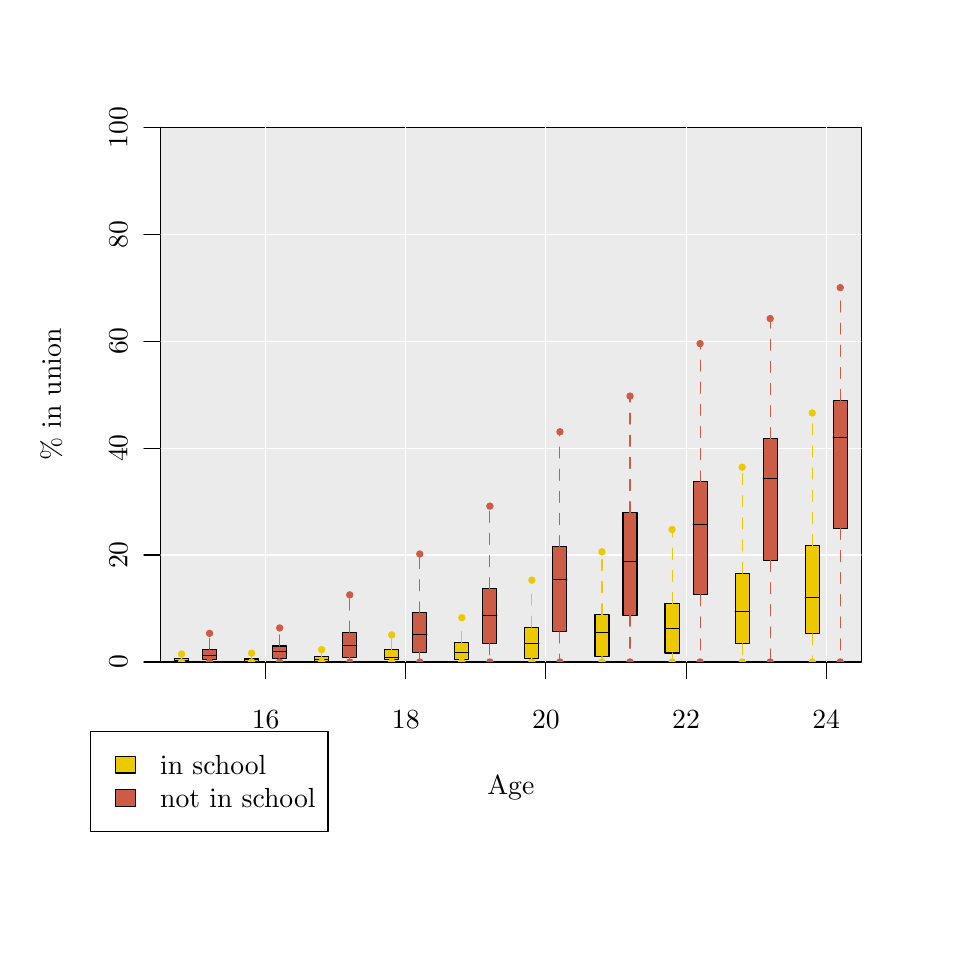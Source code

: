 % Created by tikzDevice version 0.6.1 on 2011-11-15 15:34:02
% !TEX encoding = UTF-8 Unicode
\begin{tikzpicture}[x=1pt,y=1pt]
\definecolor[named]{drawColor}{rgb}{0.00,0.00,0.00}
\definecolor[named]{fillColor}{rgb}{1.00,1.00,1.00}
\fill[color=fillColor,] (0,0) rectangle (325.21,325.21);
\begin{scope}
\path[clip] (  0.00,  0.00) rectangle (325.21,325.21);
\definecolor[named]{drawColor}{rgb}{0.03,0.00,0.33}
\definecolor[named]{drawColor}{rgb}{0.00,0.00,0.00}

\draw[color=drawColor,line cap=round,line join=round,fill opacity=0.00,] ( 85.98, 96.00) -- (288.55, 96.00);

\draw[color=drawColor,line cap=round,line join=round,fill opacity=0.00,] ( 85.98, 96.00) -- ( 85.98, 90.00);

\draw[color=drawColor,line cap=round,line join=round,fill opacity=0.00,] (136.63, 96.00) -- (136.63, 90.00);

\draw[color=drawColor,line cap=round,line join=round,fill opacity=0.00,] (187.27, 96.00) -- (187.27, 90.00);

\draw[color=drawColor,line cap=round,line join=round,fill opacity=0.00,] (237.91, 96.00) -- (237.91, 90.00);

\draw[color=drawColor,line cap=round,line join=round,fill opacity=0.00,] (288.55, 96.00) -- (288.55, 90.00);

\node[color=drawColor,anchor=base,inner sep=0pt, outer sep=0pt, scale=  1.00] at ( 85.98, 72.00) {16%
};

\node[color=drawColor,anchor=base,inner sep=0pt, outer sep=0pt, scale=  1.00] at (136.63, 72.00) {18%
};

\node[color=drawColor,anchor=base,inner sep=0pt, outer sep=0pt, scale=  1.00] at (187.27, 72.00) {20%
};

\node[color=drawColor,anchor=base,inner sep=0pt, outer sep=0pt, scale=  1.00] at (237.91, 72.00) {22%
};

\node[color=drawColor,anchor=base,inner sep=0pt, outer sep=0pt, scale=  1.00] at (288.55, 72.00) {24%
};

\draw[color=drawColor,line cap=round,line join=round,fill opacity=0.00,] ( 48.00, 96.00) -- ( 48.00,289.21);

\draw[color=drawColor,line cap=round,line join=round,fill opacity=0.00,] ( 48.00, 96.00) -- ( 42.00, 96.00);

\draw[color=drawColor,line cap=round,line join=round,fill opacity=0.00,] ( 48.00,134.64) -- ( 42.00,134.64);

\draw[color=drawColor,line cap=round,line join=round,fill opacity=0.00,] ( 48.00,173.29) -- ( 42.00,173.29);

\draw[color=drawColor,line cap=round,line join=round,fill opacity=0.00,] ( 48.00,211.93) -- ( 42.00,211.93);

\draw[color=drawColor,line cap=round,line join=round,fill opacity=0.00,] ( 48.00,250.57) -- ( 42.00,250.57);

\draw[color=drawColor,line cap=round,line join=round,fill opacity=0.00,] ( 48.00,289.21) -- ( 42.00,289.21);

\node[rotate= 90.00,color=drawColor,anchor=base,inner sep=0pt, outer sep=0pt, scale=  1.00] at ( 36.00, 96.00) {0%
};

\node[rotate= 90.00,color=drawColor,anchor=base,inner sep=0pt, outer sep=0pt, scale=  1.00] at ( 36.00,134.64) {20%
};

\node[rotate= 90.00,color=drawColor,anchor=base,inner sep=0pt, outer sep=0pt, scale=  1.00] at ( 36.00,173.29) {40%
};

\node[rotate= 90.00,color=drawColor,anchor=base,inner sep=0pt, outer sep=0pt, scale=  1.00] at ( 36.00,211.93) {60%
};

\node[rotate= 90.00,color=drawColor,anchor=base,inner sep=0pt, outer sep=0pt, scale=  1.00] at ( 36.00,250.57) {80%
};

\node[rotate= 90.00,color=drawColor,anchor=base,inner sep=0pt, outer sep=0pt, scale=  1.00] at ( 36.00,289.21) {100%
};

\draw[color=drawColor,line cap=round,line join=round,fill opacity=0.00,] ( 48.00, 96.00) --
	(301.21, 96.00) --
	(301.21,289.21) --
	( 48.00,289.21) --
	( 48.00, 96.00);
\end{scope}
\begin{scope}
\path[clip] (  0.00,  0.00) rectangle (325.21,325.21);
\definecolor[named]{drawColor}{rgb}{0.03,0.00,0.33}
\definecolor[named]{drawColor}{rgb}{0.00,0.00,0.00}

\node[color=drawColor,anchor=base,inner sep=0pt, outer sep=0pt, scale=  1.00] at (174.61, 48.00) {Age%
};

\node[rotate= 90.00,color=drawColor,anchor=base,inner sep=0pt, outer sep=0pt, scale=  1.00] at ( 12.00,192.61) {\% in union%
};
\end{scope}
\begin{scope}
\path[clip] ( 48.00, 96.00) rectangle (301.21,289.21);
\definecolor[named]{drawColor}{rgb}{0.03,0.00,0.33}
\definecolor[named]{drawColor}{rgb}{0.00,0.00,0.00}
\definecolor[named]{fillColor}{rgb}{0.92,0.92,0.92}

\draw[color=drawColor,line cap=round,line join=round,fill=fillColor,] ( 48.00, 96.00) rectangle (301.21,289.21);
\definecolor[named]{drawColor}{rgb}{1.00,1.00,1.00}

\draw[color=drawColor,line cap=round,line join=round,fill opacity=0.00,] ( 35.34, 96.00) -- ( 35.34,289.21);

\draw[color=drawColor,line cap=round,line join=round,fill opacity=0.00,] ( 85.98, 96.00) -- ( 85.98,289.21);

\draw[color=drawColor,line cap=round,line join=round,fill opacity=0.00,] (136.63, 96.00) -- (136.63,289.21);

\draw[color=drawColor,line cap=round,line join=round,fill opacity=0.00,] (187.27, 96.00) -- (187.27,289.21);

\draw[color=drawColor,line cap=round,line join=round,fill opacity=0.00,] (237.91, 96.00) -- (237.91,289.21);

\draw[color=drawColor,line cap=round,line join=round,fill opacity=0.00,] (288.55, 96.00) -- (288.55,289.21);

\draw[color=drawColor,line cap=round,line join=round,fill opacity=0.00,] ( 48.00,134.64) -- (301.21,134.64);

\draw[color=drawColor,line cap=round,line join=round,fill opacity=0.00,] ( 48.00,173.29) -- (301.21,173.29);

\draw[color=drawColor,line cap=round,line join=round,fill opacity=0.00,] ( 48.00,211.93) -- (301.21,211.93);

\draw[color=drawColor,line cap=round,line join=round,fill opacity=0.00,] ( 48.00,250.57) -- (301.21,250.57);
\definecolor[named]{drawColor}{rgb}{0.00,0.00,0.00}
\definecolor[named]{fillColor}{rgb}{0.93,0.79,0.00}

\draw[color=drawColor,line cap=round,line join=round,fill=fillColor,] ( 53.06, 96.16) rectangle ( 58.13, 97.25);

\draw[color=drawColor,line cap=round,line join=round,fill opacity=0.00,] ( 53.06, 96.69) -- ( 58.13, 96.69);
\definecolor[named]{drawColor}{rgb}{0.93,0.79,0.00}

\draw[color=drawColor,dash pattern=on 4pt off 4pt ,line cap=round,line join=round,fill opacity=0.00,] ( 55.60, 96.16) -- ( 55.60, 96.00);

\draw[color=drawColor,dash pattern=on 4pt off 4pt ,line cap=round,line join=round,fill opacity=0.00,] ( 55.60, 97.25) -- ( 55.60, 98.88);

\draw[color=drawColor,line cap=round,line join=round,fill=fillColor,] ( 55.60, 96.00) circle (  1.13);

\draw[color=drawColor,line cap=round,line join=round,fill=fillColor,] ( 55.60, 98.88) circle (  1.13);
\definecolor[named]{drawColor}{rgb}{0.00,0.00,0.00}
\definecolor[named]{fillColor}{rgb}{0.80,0.36,0.27}

\draw[color=drawColor,line cap=round,line join=round,fill=fillColor,] ( 63.19, 96.84) rectangle ( 68.26,100.64);

\draw[color=drawColor,line cap=round,line join=round,fill opacity=0.00,] ( 63.19, 98.45) -- ( 68.26, 98.45);
\definecolor[named]{drawColor}{rgb}{0.80,0.36,0.27}

\draw[color=drawColor,dash pattern=on 4pt off 4pt ,line cap=round,line join=round,fill opacity=0.00,] ( 65.73, 96.84) -- ( 65.73, 96.00);

\draw[color=drawColor,dash pattern=on 4pt off 4pt ,line cap=round,line join=round,fill opacity=0.00,] ( 65.73,100.64) -- ( 65.73,106.35);

\draw[color=drawColor,line cap=round,line join=round,fill=fillColor,] ( 65.73, 96.00) circle (  1.13);

\draw[color=drawColor,line cap=round,line join=round,fill=fillColor,] ( 65.73,106.35) circle (  1.13);
\definecolor[named]{drawColor}{rgb}{0.00,0.00,0.00}
\definecolor[named]{fillColor}{rgb}{0.93,0.79,0.00}

\draw[color=drawColor,line cap=round,line join=round,fill=fillColor,] ( 78.39, 96.11) rectangle ( 83.45, 97.34);

\draw[color=drawColor,line cap=round,line join=round,fill opacity=0.00,] ( 78.39, 96.74) -- ( 83.45, 96.74);
\definecolor[named]{drawColor}{rgb}{0.93,0.79,0.00}

\draw[color=drawColor,dash pattern=on 4pt off 4pt ,line cap=round,line join=round,fill opacity=0.00,] ( 80.92, 96.11) -- ( 80.92, 96.00);

\draw[color=drawColor,dash pattern=on 4pt off 4pt ,line cap=round,line join=round,fill opacity=0.00,] ( 80.92, 97.34) -- ( 80.92, 99.18);

\draw[color=drawColor,line cap=round,line join=round,fill=fillColor,] ( 80.92, 96.00) circle (  1.13);

\draw[color=drawColor,line cap=round,line join=round,fill=fillColor,] ( 80.92, 99.18) circle (  1.13);
\definecolor[named]{drawColor}{rgb}{0.00,0.00,0.00}
\definecolor[named]{fillColor}{rgb}{0.80,0.36,0.27}

\draw[color=drawColor,line cap=round,line join=round,fill=fillColor,] ( 88.51, 97.41) rectangle ( 93.58,101.77);

\draw[color=drawColor,line cap=round,line join=round,fill opacity=0.00,] ( 88.51, 99.81) -- ( 93.58, 99.81);
\definecolor[named]{drawColor}{rgb}{0.80,0.36,0.27}

\draw[color=drawColor,dash pattern=on 4pt off 4pt ,line cap=round,line join=round,fill opacity=0.00,] ( 91.05, 97.41) -- ( 91.05, 96.00);

\draw[color=drawColor,dash pattern=on 4pt off 4pt ,line cap=round,line join=round,fill opacity=0.00,] ( 91.05,101.77) -- ( 91.05,108.30);

\draw[color=drawColor,line cap=round,line join=round,fill=fillColor,] ( 91.05, 96.00) circle (  1.13);

\draw[color=drawColor,line cap=round,line join=round,fill=fillColor,] ( 91.05,108.30) circle (  1.13);
\definecolor[named]{drawColor}{rgb}{0.00,0.00,0.00}
\definecolor[named]{fillColor}{rgb}{0.93,0.79,0.00}

\draw[color=drawColor,line cap=round,line join=round,fill=fillColor,] (103.71, 96.27) rectangle (108.77, 97.94);

\draw[color=drawColor,line cap=round,line join=round,fill opacity=0.00,] (103.71, 96.81) -- (108.77, 96.81);
\definecolor[named]{drawColor}{rgb}{0.93,0.79,0.00}

\draw[color=drawColor,dash pattern=on 4pt off 4pt ,line cap=round,line join=round,fill opacity=0.00,] (106.24, 96.27) -- (106.24, 96.00);

\draw[color=drawColor,dash pattern=on 4pt off 4pt ,line cap=round,line join=round,fill opacity=0.00,] (106.24, 97.94) -- (106.24,100.46);

\draw[color=drawColor,line cap=round,line join=round,fill=fillColor,] (106.24, 96.00) circle (  1.13);

\draw[color=drawColor,line cap=round,line join=round,fill=fillColor,] (106.24,100.46) circle (  1.13);
\definecolor[named]{drawColor}{rgb}{0.00,0.00,0.00}
\definecolor[named]{fillColor}{rgb}{0.80,0.36,0.27}

\draw[color=drawColor,line cap=round,line join=round,fill=fillColor,] (113.84, 97.73) rectangle (118.90,106.74);

\draw[color=drawColor,line cap=round,line join=round,fill opacity=0.00,] (113.84,101.83) -- (118.90,101.83);
\definecolor[named]{drawColor}{rgb}{0.80,0.36,0.27}

\draw[color=drawColor,dash pattern=on 4pt off 4pt ,line cap=round,line join=round,fill opacity=0.00,] (116.37, 97.73) -- (116.37, 96.00);

\draw[color=drawColor,dash pattern=on 4pt off 4pt ,line cap=round,line join=round,fill opacity=0.00,] (116.37,106.74) -- (116.37,120.25);

\draw[color=drawColor,line cap=round,line join=round,fill=fillColor,] (116.37, 96.00) circle (  1.13);

\draw[color=drawColor,line cap=round,line join=round,fill=fillColor,] (116.37,120.25) circle (  1.13);
\definecolor[named]{drawColor}{rgb}{0.00,0.00,0.00}
\definecolor[named]{fillColor}{rgb}{0.93,0.79,0.00}

\draw[color=drawColor,line cap=round,line join=round,fill=fillColor,] (129.03, 96.81) rectangle (134.09,100.40);

\draw[color=drawColor,line cap=round,line join=round,fill opacity=0.00,] (129.03, 97.56) -- (134.09, 97.56);
\definecolor[named]{drawColor}{rgb}{0.93,0.79,0.00}

\draw[color=drawColor,dash pattern=on 4pt off 4pt ,line cap=round,line join=round,fill opacity=0.00,] (131.56, 96.81) -- (131.56, 96.00);

\draw[color=drawColor,dash pattern=on 4pt off 4pt ,line cap=round,line join=round,fill opacity=0.00,] (131.56,100.40) -- (131.56,105.79);

\draw[color=drawColor,line cap=round,line join=round,fill=fillColor,] (131.56, 96.00) circle (  1.13);

\draw[color=drawColor,line cap=round,line join=round,fill=fillColor,] (131.56,105.79) circle (  1.13);
\definecolor[named]{drawColor}{rgb}{0.00,0.00,0.00}
\definecolor[named]{fillColor}{rgb}{0.80,0.36,0.27}

\draw[color=drawColor,line cap=round,line join=round,fill=fillColor,] (139.16, 99.57) rectangle (144.22,113.74);

\draw[color=drawColor,line cap=round,line join=round,fill opacity=0.00,] (139.16,106.02) -- (144.22,106.02);
\definecolor[named]{drawColor}{rgb}{0.80,0.36,0.27}

\draw[color=drawColor,dash pattern=on 4pt off 4pt ,line cap=round,line join=round,fill opacity=0.00,] (141.69, 99.57) -- (141.69, 96.00);

\draw[color=drawColor,dash pattern=on 4pt off 4pt ,line cap=round,line join=round,fill opacity=0.00,] (141.69,113.74) -- (141.69,135.01);

\draw[color=drawColor,line cap=round,line join=round,fill=fillColor,] (141.69, 96.00) circle (  1.13);

\draw[color=drawColor,line cap=round,line join=round,fill=fillColor,] (141.69,135.01) circle (  1.13);
\definecolor[named]{drawColor}{rgb}{0.00,0.00,0.00}
\definecolor[named]{fillColor}{rgb}{0.93,0.79,0.00}

\draw[color=drawColor,line cap=round,line join=round,fill=fillColor,] (154.35, 96.97) rectangle (159.41,102.98);

\draw[color=drawColor,line cap=round,line join=round,fill opacity=0.00,] (154.35, 99.49) -- (159.41, 99.49);
\definecolor[named]{drawColor}{rgb}{0.93,0.79,0.00}

\draw[color=drawColor,dash pattern=on 4pt off 4pt ,line cap=round,line join=round,fill opacity=0.00,] (156.88, 96.97) -- (156.88, 96.00);

\draw[color=drawColor,dash pattern=on 4pt off 4pt ,line cap=round,line join=round,fill opacity=0.00,] (156.88,102.98) -- (156.88,112.01);

\draw[color=drawColor,line cap=round,line join=round,fill=fillColor,] (156.88, 96.00) circle (  1.13);

\draw[color=drawColor,line cap=round,line join=round,fill=fillColor,] (156.88,112.01) circle (  1.13);
\definecolor[named]{drawColor}{rgb}{0.00,0.00,0.00}
\definecolor[named]{fillColor}{rgb}{0.80,0.36,0.27}

\draw[color=drawColor,line cap=round,line join=round,fill=fillColor,] (164.48,102.57) rectangle (169.54,122.47);

\draw[color=drawColor,line cap=round,line join=round,fill opacity=0.00,] (164.48,112.70) -- (169.54,112.70);
\definecolor[named]{drawColor}{rgb}{0.80,0.36,0.27}

\draw[color=drawColor,dash pattern=on 4pt off 4pt ,line cap=round,line join=round,fill opacity=0.00,] (167.01,102.57) -- (167.01, 96.00);

\draw[color=drawColor,dash pattern=on 4pt off 4pt ,line cap=round,line join=round,fill opacity=0.00,] (167.01,122.47) -- (167.01,152.32);

\draw[color=drawColor,line cap=round,line join=round,fill=fillColor,] (167.01, 96.00) circle (  1.13);

\draw[color=drawColor,line cap=round,line join=round,fill=fillColor,] (167.01,152.32) circle (  1.13);
\definecolor[named]{drawColor}{rgb}{0.00,0.00,0.00}
\definecolor[named]{fillColor}{rgb}{0.93,0.79,0.00}

\draw[color=drawColor,line cap=round,line join=round,fill=fillColor,] (179.67, 97.26) rectangle (184.74,108.58);

\draw[color=drawColor,line cap=round,line join=round,fill opacity=0.00,] (179.67,102.83) -- (184.74,102.83);
\definecolor[named]{drawColor}{rgb}{0.93,0.79,0.00}

\draw[color=drawColor,dash pattern=on 4pt off 4pt ,line cap=round,line join=round,fill opacity=0.00,] (182.20, 97.26) -- (182.20, 96.00);

\draw[color=drawColor,dash pattern=on 4pt off 4pt ,line cap=round,line join=round,fill opacity=0.00,] (182.20,108.58) -- (182.20,125.56);

\draw[color=drawColor,line cap=round,line join=round,fill=fillColor,] (182.20, 96.00) circle (  1.13);

\draw[color=drawColor,line cap=round,line join=round,fill=fillColor,] (182.20,125.56) circle (  1.13);
\definecolor[named]{drawColor}{rgb}{0.00,0.00,0.00}
\definecolor[named]{fillColor}{rgb}{0.80,0.36,0.27}

\draw[color=drawColor,line cap=round,line join=round,fill=fillColor,] (189.80,106.87) rectangle (194.86,137.67);

\draw[color=drawColor,line cap=round,line join=round,fill opacity=0.00,] (189.80,125.78) -- (194.86,125.78);
\definecolor[named]{drawColor}{rgb}{0.80,0.36,0.27}

\draw[color=drawColor,dash pattern=on 4pt off 4pt ,line cap=round,line join=round,fill opacity=0.00,] (192.33,106.87) -- (192.33, 96.00);

\draw[color=drawColor,dash pattern=on 4pt off 4pt ,line cap=round,line join=round,fill opacity=0.00,] (192.33,137.67) -- (192.33,179.17);

\draw[color=drawColor,line cap=round,line join=round,fill=fillColor,] (192.33, 96.00) circle (  1.13);

\draw[color=drawColor,line cap=round,line join=round,fill=fillColor,] (192.33,179.17) circle (  1.13);
\definecolor[named]{drawColor}{rgb}{0.00,0.00,0.00}
\definecolor[named]{fillColor}{rgb}{0.93,0.79,0.00}

\draw[color=drawColor,line cap=round,line join=round,fill=fillColor,] (204.99, 97.93) rectangle (210.06,113.07);

\draw[color=drawColor,line cap=round,line join=round,fill opacity=0.00,] (204.99,106.62) -- (210.06,106.62);
\definecolor[named]{drawColor}{rgb}{0.93,0.79,0.00}

\draw[color=drawColor,dash pattern=on 4pt off 4pt ,line cap=round,line join=round,fill opacity=0.00,] (207.53, 97.93) -- (207.53, 96.00);

\draw[color=drawColor,dash pattern=on 4pt off 4pt ,line cap=round,line join=round,fill opacity=0.00,] (207.53,113.07) -- (207.53,135.79);

\draw[color=drawColor,line cap=round,line join=round,fill=fillColor,] (207.53, 96.00) circle (  1.13);

\draw[color=drawColor,line cap=round,line join=round,fill=fillColor,] (207.53,135.79) circle (  1.13);
\definecolor[named]{drawColor}{rgb}{0.00,0.00,0.00}
\definecolor[named]{fillColor}{rgb}{0.80,0.36,0.27}

\draw[color=drawColor,line cap=round,line join=round,fill=fillColor,] (215.12,112.95) rectangle (220.19,149.94);

\draw[color=drawColor,line cap=round,line join=round,fill opacity=0.00,] (215.12,132.26) -- (220.19,132.26);
\definecolor[named]{drawColor}{rgb}{0.80,0.36,0.27}

\draw[color=drawColor,dash pattern=on 4pt off 4pt ,line cap=round,line join=round,fill opacity=0.00,] (217.65,112.95) -- (217.65, 96.00);

\draw[color=drawColor,dash pattern=on 4pt off 4pt ,line cap=round,line join=round,fill opacity=0.00,] (217.65,149.94) -- (217.65,192.07);

\draw[color=drawColor,line cap=round,line join=round,fill=fillColor,] (217.65, 96.00) circle (  1.13);

\draw[color=drawColor,line cap=round,line join=round,fill=fillColor,] (217.65,192.07) circle (  1.13);
\definecolor[named]{drawColor}{rgb}{0.00,0.00,0.00}
\definecolor[named]{fillColor}{rgb}{0.93,0.79,0.00}

\draw[color=drawColor,line cap=round,line join=round,fill=fillColor,] (230.31, 99.26) rectangle (235.38,117.11);

\draw[color=drawColor,line cap=round,line join=round,fill opacity=0.00,] (230.31,108.25) -- (235.38,108.25);
\definecolor[named]{drawColor}{rgb}{0.93,0.79,0.00}

\draw[color=drawColor,dash pattern=on 4pt off 4pt ,line cap=round,line join=round,fill opacity=0.00,] (232.85, 99.26) -- (232.85, 96.00);

\draw[color=drawColor,dash pattern=on 4pt off 4pt ,line cap=round,line join=round,fill opacity=0.00,] (232.85,117.11) -- (232.85,143.88);

\draw[color=drawColor,line cap=round,line join=round,fill=fillColor,] (232.85, 96.00) circle (  1.13);

\draw[color=drawColor,line cap=round,line join=round,fill=fillColor,] (232.85,143.88) circle (  1.13);
\definecolor[named]{drawColor}{rgb}{0.00,0.00,0.00}
\definecolor[named]{fillColor}{rgb}{0.80,0.36,0.27}

\draw[color=drawColor,line cap=round,line join=round,fill=fillColor,] (240.44,120.31) rectangle (245.51,161.08);

\draw[color=drawColor,line cap=round,line join=round,fill opacity=0.00,] (240.44,145.81) -- (245.51,145.81);
\definecolor[named]{drawColor}{rgb}{0.80,0.36,0.27}

\draw[color=drawColor,dash pattern=on 4pt off 4pt ,line cap=round,line join=round,fill opacity=0.00,] (242.98,120.31) -- (242.98, 96.00);

\draw[color=drawColor,dash pattern=on 4pt off 4pt ,line cap=round,line join=round,fill opacity=0.00,] (242.98,161.08) -- (242.98,211.05);

\draw[color=drawColor,line cap=round,line join=round,fill=fillColor,] (242.98, 96.00) circle (  1.13);

\draw[color=drawColor,line cap=round,line join=round,fill=fillColor,] (242.98,211.05) circle (  1.13);
\definecolor[named]{drawColor}{rgb}{0.00,0.00,0.00}
\definecolor[named]{fillColor}{rgb}{0.93,0.79,0.00}

\draw[color=drawColor,line cap=round,line join=round,fill=fillColor,] (255.64,102.56) rectangle (260.70,128.10);

\draw[color=drawColor,line cap=round,line join=round,fill opacity=0.00,] (255.64,114.28) -- (260.70,114.28);
\definecolor[named]{drawColor}{rgb}{0.93,0.79,0.00}

\draw[color=drawColor,dash pattern=on 4pt off 4pt ,line cap=round,line join=round,fill opacity=0.00,] (258.17,102.56) -- (258.17, 96.00);

\draw[color=drawColor,dash pattern=on 4pt off 4pt ,line cap=round,line join=round,fill opacity=0.00,] (258.17,128.10) -- (258.17,166.40);

\draw[color=drawColor,line cap=round,line join=round,fill=fillColor,] (258.17, 96.00) circle (  1.13);

\draw[color=drawColor,line cap=round,line join=round,fill=fillColor,] (258.17,166.40) circle (  1.13);
\definecolor[named]{drawColor}{rgb}{0.00,0.00,0.00}
\definecolor[named]{fillColor}{rgb}{0.80,0.36,0.27}

\draw[color=drawColor,line cap=round,line join=round,fill=fillColor,] (265.76,132.71) rectangle (270.83,176.66);

\draw[color=drawColor,line cap=round,line join=round,fill opacity=0.00,] (265.76,162.29) -- (270.83,162.29);
\definecolor[named]{drawColor}{rgb}{0.80,0.36,0.27}

\draw[color=drawColor,dash pattern=on 4pt off 4pt ,line cap=round,line join=round,fill opacity=0.00,] (268.30,132.71) -- (268.30, 96.00);

\draw[color=drawColor,dash pattern=on 4pt off 4pt ,line cap=round,line join=round,fill opacity=0.00,] (268.30,176.66) -- (268.30,220.10);

\draw[color=drawColor,line cap=round,line join=round,fill=fillColor,] (268.30, 96.00) circle (  1.13);

\draw[color=drawColor,line cap=round,line join=round,fill=fillColor,] (268.30,220.10) circle (  1.13);
\definecolor[named]{drawColor}{rgb}{0.00,0.00,0.00}
\definecolor[named]{fillColor}{rgb}{0.93,0.79,0.00}

\draw[color=drawColor,line cap=round,line join=round,fill=fillColor,] (280.96,106.17) rectangle (286.02,138.09);

\draw[color=drawColor,line cap=round,line join=round,fill opacity=0.00,] (280.96,119.18) -- (286.02,119.18);
\definecolor[named]{drawColor}{rgb}{0.93,0.79,0.00}

\draw[color=drawColor,dash pattern=on 4pt off 4pt ,line cap=round,line join=round,fill opacity=0.00,] (283.49,106.17) -- (283.49, 96.00);

\draw[color=drawColor,dash pattern=on 4pt off 4pt ,line cap=round,line join=round,fill opacity=0.00,] (283.49,138.09) -- (283.49,185.98);

\draw[color=drawColor,line cap=round,line join=round,fill=fillColor,] (283.49, 96.00) circle (  1.13);

\draw[color=drawColor,line cap=round,line join=round,fill=fillColor,] (283.49,185.98) circle (  1.13);
\definecolor[named]{drawColor}{rgb}{0.00,0.00,0.00}
\definecolor[named]{fillColor}{rgb}{0.80,0.36,0.27}

\draw[color=drawColor,line cap=round,line join=round,fill=fillColor,] (291.09,144.32) rectangle (296.15,190.47);

\draw[color=drawColor,line cap=round,line join=round,fill opacity=0.00,] (291.09,177.26) -- (296.15,177.26);
\definecolor[named]{drawColor}{rgb}{0.80,0.36,0.27}

\draw[color=drawColor,dash pattern=on 4pt off 4pt ,line cap=round,line join=round,fill opacity=0.00,] (293.62,144.32) -- (293.62, 96.00);

\draw[color=drawColor,dash pattern=on 4pt off 4pt ,line cap=round,line join=round,fill opacity=0.00,] (293.62,190.47) -- (293.62,231.28);

\draw[color=drawColor,line cap=round,line join=round,fill=fillColor,] (293.62, 96.00) circle (  1.13);

\draw[color=drawColor,line cap=round,line join=round,fill=fillColor,] (293.62,231.28) circle (  1.13);
\end{scope}
\begin{scope}
\path[clip] (  0.00,  0.00) rectangle (325.21,325.21);
\definecolor[named]{drawColor}{rgb}{0.03,0.00,0.33}
\definecolor[named]{drawColor}{rgb}{0.00,0.00,0.00}

\draw[color=drawColor,line cap=round,line join=round,fill opacity=0.00,] ( 22.68, 70.88) rectangle (108.53, 34.88);
\definecolor[named]{fillColor}{rgb}{0.93,0.79,0.00}

\draw[color=drawColor,line cap=round,line join=round,fill=fillColor,] ( 31.68, 61.88) rectangle ( 38.88, 55.88);
\definecolor[named]{fillColor}{rgb}{0.80,0.36,0.27}

\draw[color=drawColor,line cap=round,line join=round,fill=fillColor,] ( 31.68, 49.88) rectangle ( 38.88, 43.88);

\node[color=drawColor,anchor=base west,inner sep=0pt, outer sep=0pt, scale=  1.00] at ( 47.88, 55.44) {in school%
};

\node[color=drawColor,anchor=base west,inner sep=0pt, outer sep=0pt, scale=  1.00] at ( 47.88, 43.44) {not in school%
};
\end{scope}
\end{tikzpicture}
